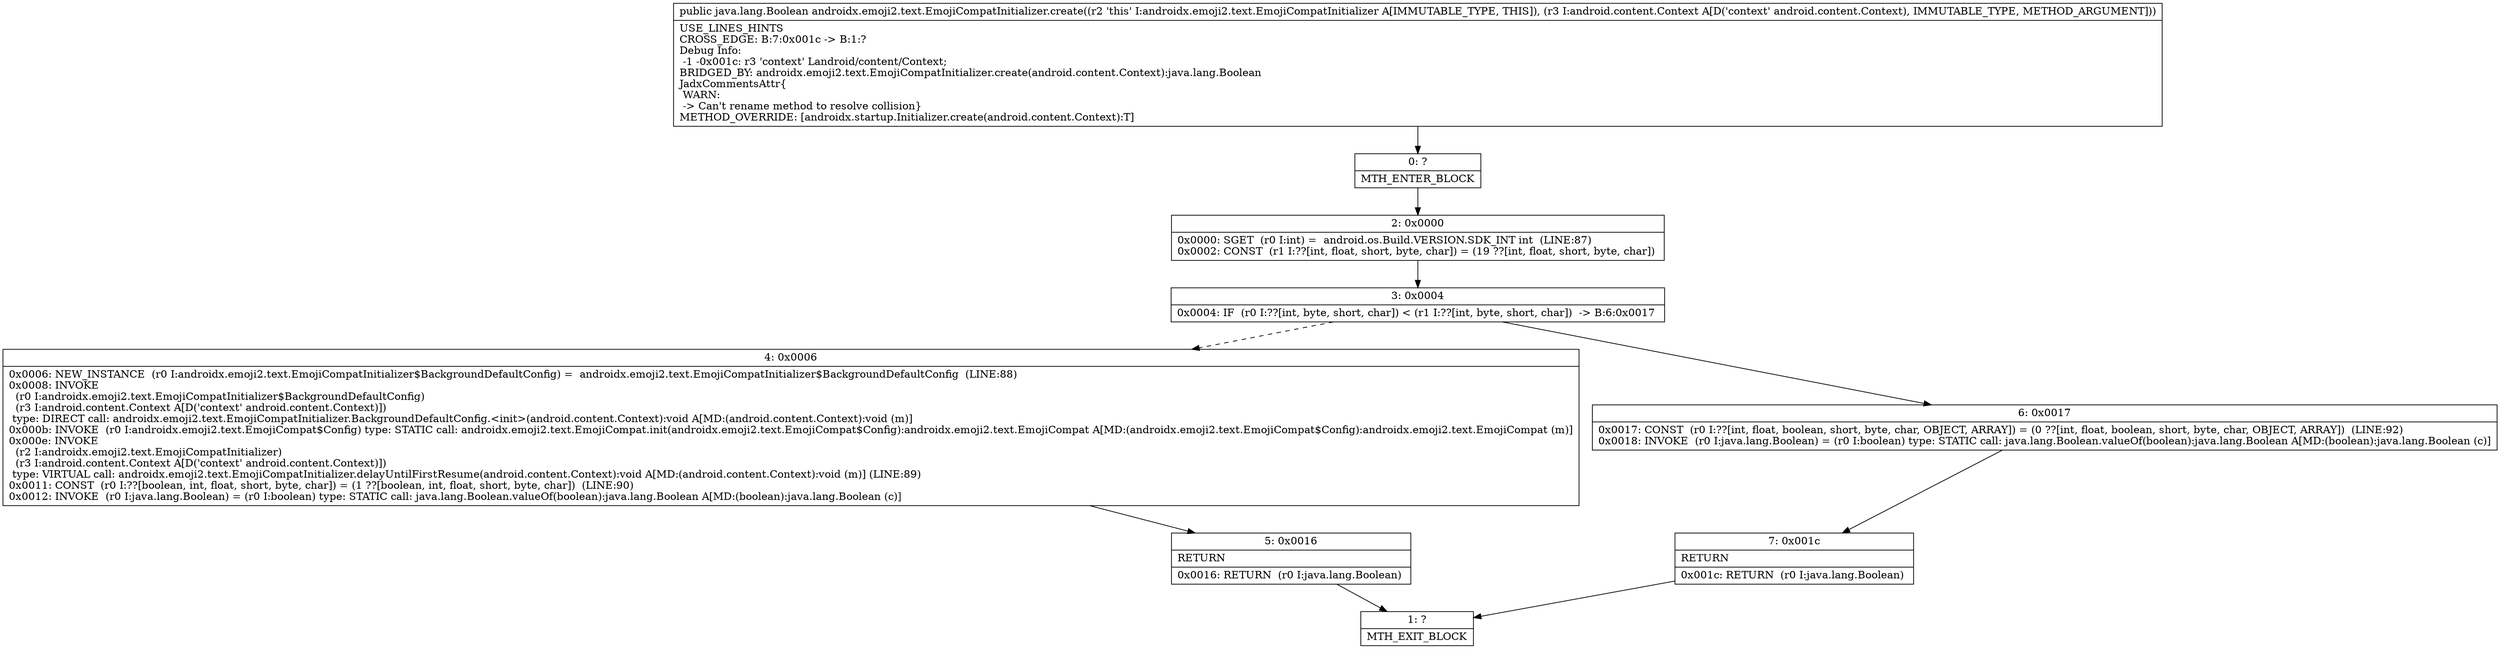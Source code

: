 digraph "CFG forandroidx.emoji2.text.EmojiCompatInitializer.create(Landroid\/content\/Context;)Ljava\/lang\/Boolean;" {
Node_0 [shape=record,label="{0\:\ ?|MTH_ENTER_BLOCK\l}"];
Node_2 [shape=record,label="{2\:\ 0x0000|0x0000: SGET  (r0 I:int) =  android.os.Build.VERSION.SDK_INT int  (LINE:87)\l0x0002: CONST  (r1 I:??[int, float, short, byte, char]) = (19 ??[int, float, short, byte, char]) \l}"];
Node_3 [shape=record,label="{3\:\ 0x0004|0x0004: IF  (r0 I:??[int, byte, short, char]) \< (r1 I:??[int, byte, short, char])  \-\> B:6:0x0017 \l}"];
Node_4 [shape=record,label="{4\:\ 0x0006|0x0006: NEW_INSTANCE  (r0 I:androidx.emoji2.text.EmojiCompatInitializer$BackgroundDefaultConfig) =  androidx.emoji2.text.EmojiCompatInitializer$BackgroundDefaultConfig  (LINE:88)\l0x0008: INVOKE  \l  (r0 I:androidx.emoji2.text.EmojiCompatInitializer$BackgroundDefaultConfig)\l  (r3 I:android.content.Context A[D('context' android.content.Context)])\l type: DIRECT call: androidx.emoji2.text.EmojiCompatInitializer.BackgroundDefaultConfig.\<init\>(android.content.Context):void A[MD:(android.content.Context):void (m)]\l0x000b: INVOKE  (r0 I:androidx.emoji2.text.EmojiCompat$Config) type: STATIC call: androidx.emoji2.text.EmojiCompat.init(androidx.emoji2.text.EmojiCompat$Config):androidx.emoji2.text.EmojiCompat A[MD:(androidx.emoji2.text.EmojiCompat$Config):androidx.emoji2.text.EmojiCompat (m)]\l0x000e: INVOKE  \l  (r2 I:androidx.emoji2.text.EmojiCompatInitializer)\l  (r3 I:android.content.Context A[D('context' android.content.Context)])\l type: VIRTUAL call: androidx.emoji2.text.EmojiCompatInitializer.delayUntilFirstResume(android.content.Context):void A[MD:(android.content.Context):void (m)] (LINE:89)\l0x0011: CONST  (r0 I:??[boolean, int, float, short, byte, char]) = (1 ??[boolean, int, float, short, byte, char])  (LINE:90)\l0x0012: INVOKE  (r0 I:java.lang.Boolean) = (r0 I:boolean) type: STATIC call: java.lang.Boolean.valueOf(boolean):java.lang.Boolean A[MD:(boolean):java.lang.Boolean (c)]\l}"];
Node_5 [shape=record,label="{5\:\ 0x0016|RETURN\l|0x0016: RETURN  (r0 I:java.lang.Boolean) \l}"];
Node_1 [shape=record,label="{1\:\ ?|MTH_EXIT_BLOCK\l}"];
Node_6 [shape=record,label="{6\:\ 0x0017|0x0017: CONST  (r0 I:??[int, float, boolean, short, byte, char, OBJECT, ARRAY]) = (0 ??[int, float, boolean, short, byte, char, OBJECT, ARRAY])  (LINE:92)\l0x0018: INVOKE  (r0 I:java.lang.Boolean) = (r0 I:boolean) type: STATIC call: java.lang.Boolean.valueOf(boolean):java.lang.Boolean A[MD:(boolean):java.lang.Boolean (c)]\l}"];
Node_7 [shape=record,label="{7\:\ 0x001c|RETURN\l|0x001c: RETURN  (r0 I:java.lang.Boolean) \l}"];
MethodNode[shape=record,label="{public java.lang.Boolean androidx.emoji2.text.EmojiCompatInitializer.create((r2 'this' I:androidx.emoji2.text.EmojiCompatInitializer A[IMMUTABLE_TYPE, THIS]), (r3 I:android.content.Context A[D('context' android.content.Context), IMMUTABLE_TYPE, METHOD_ARGUMENT]))  | USE_LINES_HINTS\lCROSS_EDGE: B:7:0x001c \-\> B:1:?\lDebug Info:\l  \-1 \-0x001c: r3 'context' Landroid\/content\/Context;\lBRIDGED_BY: androidx.emoji2.text.EmojiCompatInitializer.create(android.content.Context):java.lang.Boolean\lJadxCommentsAttr\{\l WARN: \l \-\> Can't rename method to resolve collision\}\lMETHOD_OVERRIDE: [androidx.startup.Initializer.create(android.content.Context):T]\l}"];
MethodNode -> Node_0;Node_0 -> Node_2;
Node_2 -> Node_3;
Node_3 -> Node_4[style=dashed];
Node_3 -> Node_6;
Node_4 -> Node_5;
Node_5 -> Node_1;
Node_6 -> Node_7;
Node_7 -> Node_1;
}

